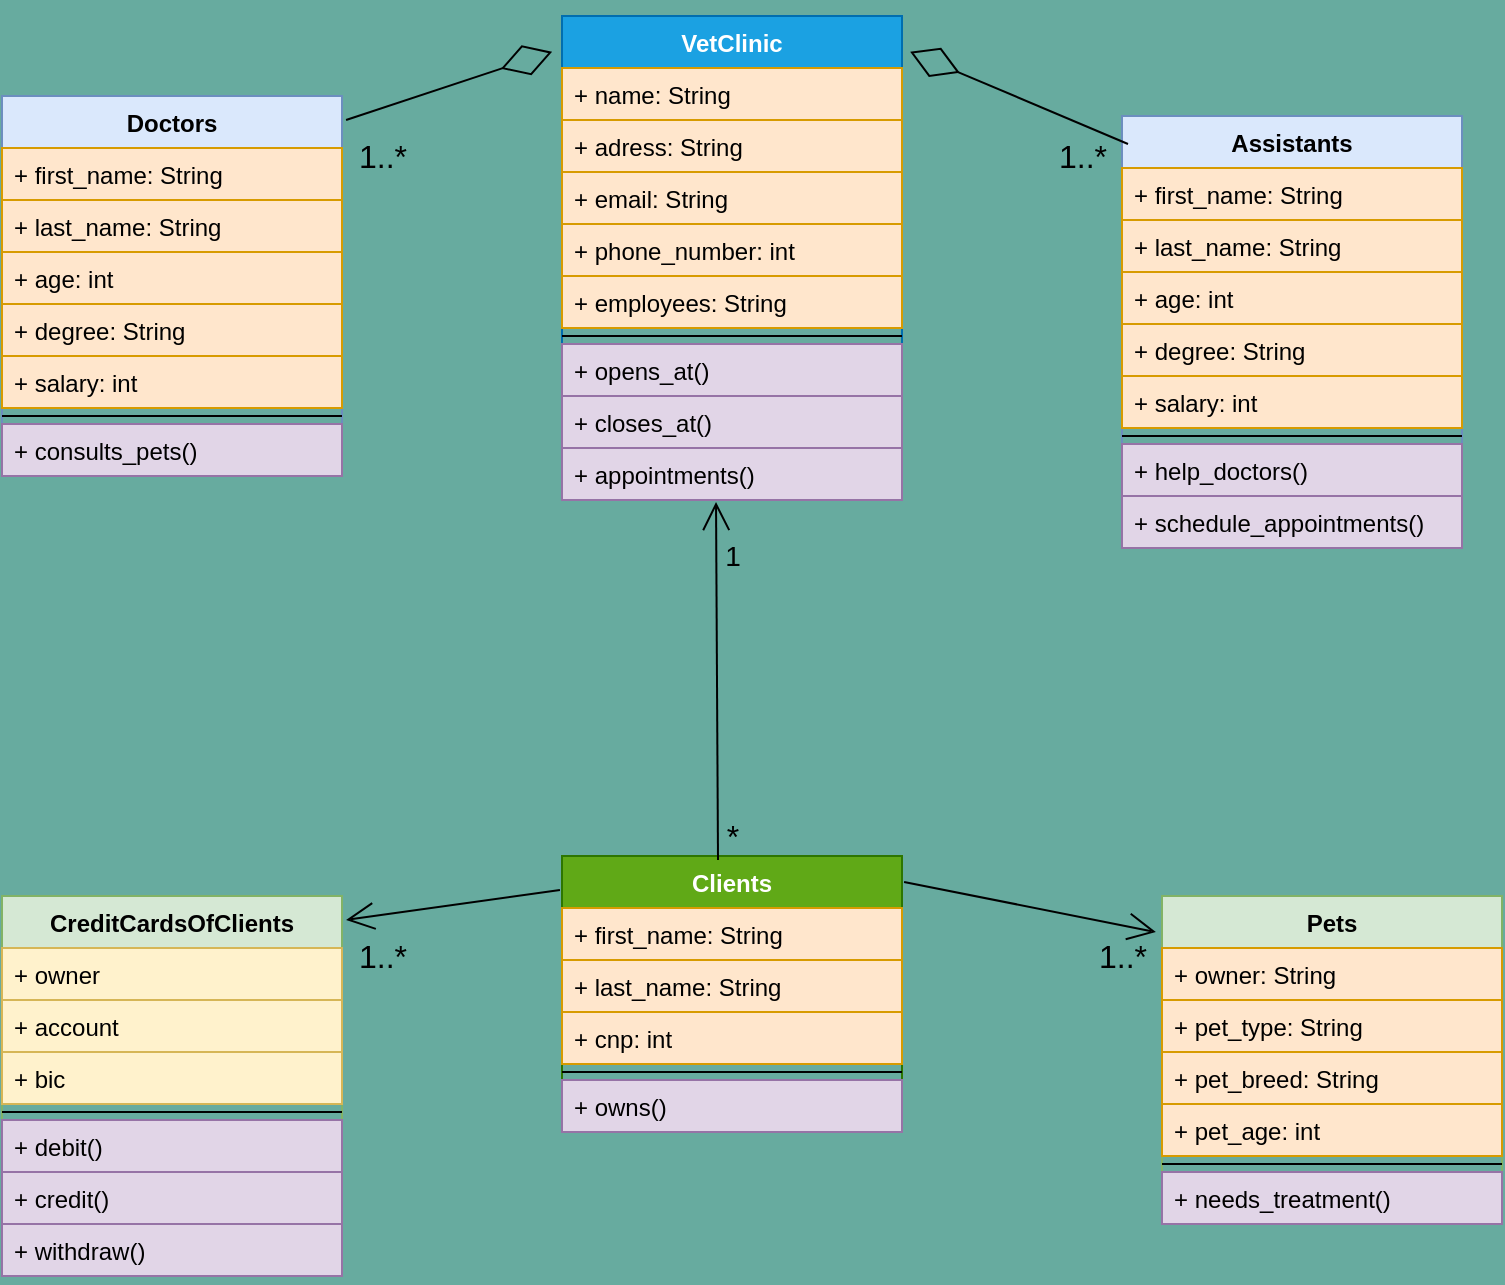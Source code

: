 <mxfile version="13.10.9" type="github">
  <diagram id="7tLhcnFR_-YWFYK9i4HX" name="ClassDiagram">
    <mxGraphModel dx="1422" dy="762" grid="1" gridSize="10" guides="1" tooltips="1" connect="1" arrows="1" fold="1" page="1" pageScale="1" pageWidth="827" pageHeight="1169" background="#67AB9F" math="0" shadow="0">
      <root>
        <mxCell id="2jnJ9HJd9OfUZj2SuI70-0" />
        <mxCell id="2jnJ9HJd9OfUZj2SuI70-1" parent="2jnJ9HJd9OfUZj2SuI70-0" />
        <mxCell id="pqq-e4tX1zYswBb4EWAp-2" value="Doctors" style="swimlane;fontStyle=1;align=center;verticalAlign=top;childLayout=stackLayout;horizontal=1;startSize=26;horizontalStack=0;resizeParent=1;resizeParentMax=0;resizeLast=0;collapsible=1;marginBottom=0;fillColor=#dae8fc;strokeColor=#6c8ebf;" parent="2jnJ9HJd9OfUZj2SuI70-1" vertex="1">
          <mxGeometry x="60" y="130" width="170" height="190" as="geometry" />
        </mxCell>
        <mxCell id="pqq-e4tX1zYswBb4EWAp-3" value="+ first_name: String" style="text;strokeColor=#d79b00;fillColor=#ffe6cc;align=left;verticalAlign=top;spacingLeft=4;spacingRight=4;overflow=hidden;rotatable=0;points=[[0,0.5],[1,0.5]];portConstraint=eastwest;" parent="pqq-e4tX1zYswBb4EWAp-2" vertex="1">
          <mxGeometry y="26" width="170" height="26" as="geometry" />
        </mxCell>
        <mxCell id="pqq-e4tX1zYswBb4EWAp-10" value="+ last_name: String" style="text;strokeColor=#d79b00;fillColor=#ffe6cc;align=left;verticalAlign=top;spacingLeft=4;spacingRight=4;overflow=hidden;rotatable=0;points=[[0,0.5],[1,0.5]];portConstraint=eastwest;" parent="pqq-e4tX1zYswBb4EWAp-2" vertex="1">
          <mxGeometry y="52" width="170" height="26" as="geometry" />
        </mxCell>
        <mxCell id="pqq-e4tX1zYswBb4EWAp-46" value="+ age: int" style="text;strokeColor=#d79b00;fillColor=#ffe6cc;align=left;verticalAlign=top;spacingLeft=4;spacingRight=4;overflow=hidden;rotatable=0;points=[[0,0.5],[1,0.5]];portConstraint=eastwest;" parent="pqq-e4tX1zYswBb4EWAp-2" vertex="1">
          <mxGeometry y="78" width="170" height="26" as="geometry" />
        </mxCell>
        <mxCell id="geAe2I1A-DyMrMw-oqyO-0" value="+ degree: String" style="text;strokeColor=#d79b00;fillColor=#ffe6cc;align=left;verticalAlign=top;spacingLeft=4;spacingRight=4;overflow=hidden;rotatable=0;points=[[0,0.5],[1,0.5]];portConstraint=eastwest;" parent="pqq-e4tX1zYswBb4EWAp-2" vertex="1">
          <mxGeometry y="104" width="170" height="26" as="geometry" />
        </mxCell>
        <mxCell id="pqq-e4tX1zYswBb4EWAp-54" value="+ salary: int" style="text;strokeColor=#d79b00;fillColor=#ffe6cc;align=left;verticalAlign=top;spacingLeft=4;spacingRight=4;overflow=hidden;rotatable=0;points=[[0,0.5],[1,0.5]];portConstraint=eastwest;" parent="pqq-e4tX1zYswBb4EWAp-2" vertex="1">
          <mxGeometry y="130" width="170" height="26" as="geometry" />
        </mxCell>
        <mxCell id="pqq-e4tX1zYswBb4EWAp-4" value="" style="line;strokeWidth=1;fillColor=none;align=left;verticalAlign=middle;spacingTop=-1;spacingLeft=3;spacingRight=3;rotatable=0;labelPosition=right;points=[];portConstraint=eastwest;" parent="pqq-e4tX1zYswBb4EWAp-2" vertex="1">
          <mxGeometry y="156" width="170" height="8" as="geometry" />
        </mxCell>
        <mxCell id="pqq-e4tX1zYswBb4EWAp-5" value="+ consults_pets()" style="text;strokeColor=#9673a6;fillColor=#e1d5e7;align=left;verticalAlign=top;spacingLeft=4;spacingRight=4;overflow=hidden;rotatable=0;points=[[0,0.5],[1,0.5]];portConstraint=eastwest;" parent="pqq-e4tX1zYswBb4EWAp-2" vertex="1">
          <mxGeometry y="164" width="170" height="26" as="geometry" />
        </mxCell>
        <mxCell id="pqq-e4tX1zYswBb4EWAp-21" value="CreditCardsOfClients" style="swimlane;fontStyle=1;align=center;verticalAlign=top;childLayout=stackLayout;horizontal=1;startSize=26;horizontalStack=0;resizeParent=1;resizeParentMax=0;resizeLast=0;collapsible=1;marginBottom=0;fillColor=#d5e8d4;strokeColor=#82b366;" parent="2jnJ9HJd9OfUZj2SuI70-1" vertex="1">
          <mxGeometry x="60" y="530" width="170" height="190" as="geometry" />
        </mxCell>
        <mxCell id="pqq-e4tX1zYswBb4EWAp-22" value="+ owner" style="text;strokeColor=#d6b656;fillColor=#fff2cc;align=left;verticalAlign=top;spacingLeft=4;spacingRight=4;overflow=hidden;rotatable=0;points=[[0,0.5],[1,0.5]];portConstraint=eastwest;" parent="pqq-e4tX1zYswBb4EWAp-21" vertex="1">
          <mxGeometry y="26" width="170" height="26" as="geometry" />
        </mxCell>
        <mxCell id="pqq-e4tX1zYswBb4EWAp-23" value="+ account" style="text;strokeColor=#d6b656;fillColor=#fff2cc;align=left;verticalAlign=top;spacingLeft=4;spacingRight=4;overflow=hidden;rotatable=0;points=[[0,0.5],[1,0.5]];portConstraint=eastwest;" parent="pqq-e4tX1zYswBb4EWAp-21" vertex="1">
          <mxGeometry y="52" width="170" height="26" as="geometry" />
        </mxCell>
        <mxCell id="pqq-e4tX1zYswBb4EWAp-49" value="+ bic" style="text;strokeColor=#d6b656;fillColor=#fff2cc;align=left;verticalAlign=top;spacingLeft=4;spacingRight=4;overflow=hidden;rotatable=0;points=[[0,0.5],[1,0.5]];portConstraint=eastwest;" parent="pqq-e4tX1zYswBb4EWAp-21" vertex="1">
          <mxGeometry y="78" width="170" height="26" as="geometry" />
        </mxCell>
        <mxCell id="pqq-e4tX1zYswBb4EWAp-24" value="" style="line;strokeWidth=1;fillColor=none;align=left;verticalAlign=middle;spacingTop=-1;spacingLeft=3;spacingRight=3;rotatable=0;labelPosition=right;points=[];portConstraint=eastwest;" parent="pqq-e4tX1zYswBb4EWAp-21" vertex="1">
          <mxGeometry y="104" width="170" height="8" as="geometry" />
        </mxCell>
        <mxCell id="pqq-e4tX1zYswBb4EWAp-25" value="+ debit()" style="text;strokeColor=#9673a6;fillColor=#e1d5e7;align=left;verticalAlign=top;spacingLeft=4;spacingRight=4;overflow=hidden;rotatable=0;points=[[0,0.5],[1,0.5]];portConstraint=eastwest;" parent="pqq-e4tX1zYswBb4EWAp-21" vertex="1">
          <mxGeometry y="112" width="170" height="26" as="geometry" />
        </mxCell>
        <mxCell id="pqq-e4tX1zYswBb4EWAp-51" value="+ credit()" style="text;strokeColor=#9673a6;fillColor=#e1d5e7;align=left;verticalAlign=top;spacingLeft=4;spacingRight=4;overflow=hidden;rotatable=0;points=[[0,0.5],[1,0.5]];portConstraint=eastwest;" parent="pqq-e4tX1zYswBb4EWAp-21" vertex="1">
          <mxGeometry y="138" width="170" height="26" as="geometry" />
        </mxCell>
        <mxCell id="pqq-e4tX1zYswBb4EWAp-52" value="+ withdraw()" style="text;strokeColor=#9673a6;fillColor=#e1d5e7;align=left;verticalAlign=top;spacingLeft=4;spacingRight=4;overflow=hidden;rotatable=0;points=[[0,0.5],[1,0.5]];portConstraint=eastwest;" parent="pqq-e4tX1zYswBb4EWAp-21" vertex="1">
          <mxGeometry y="164" width="170" height="26" as="geometry" />
        </mxCell>
        <mxCell id="pqq-e4tX1zYswBb4EWAp-26" value="Pets" style="swimlane;fontStyle=1;align=center;verticalAlign=top;childLayout=stackLayout;horizontal=1;startSize=26;horizontalStack=0;resizeParent=1;resizeParentMax=0;resizeLast=0;collapsible=1;marginBottom=0;fillColor=#d5e8d4;strokeColor=#82b366;" parent="2jnJ9HJd9OfUZj2SuI70-1" vertex="1">
          <mxGeometry x="640" y="530" width="170" height="164" as="geometry" />
        </mxCell>
        <mxCell id="pqq-e4tX1zYswBb4EWAp-27" value="+ owner: String" style="text;strokeColor=#d79b00;fillColor=#ffe6cc;align=left;verticalAlign=top;spacingLeft=4;spacingRight=4;overflow=hidden;rotatable=0;points=[[0,0.5],[1,0.5]];portConstraint=eastwest;" parent="pqq-e4tX1zYswBb4EWAp-26" vertex="1">
          <mxGeometry y="26" width="170" height="26" as="geometry" />
        </mxCell>
        <mxCell id="pqq-e4tX1zYswBb4EWAp-28" value="+ pet_type: String" style="text;strokeColor=#d79b00;fillColor=#ffe6cc;align=left;verticalAlign=top;spacingLeft=4;spacingRight=4;overflow=hidden;rotatable=0;points=[[0,0.5],[1,0.5]];portConstraint=eastwest;" parent="pqq-e4tX1zYswBb4EWAp-26" vertex="1">
          <mxGeometry y="52" width="170" height="26" as="geometry" />
        </mxCell>
        <mxCell id="pqq-e4tX1zYswBb4EWAp-47" value="+ pet_breed: String" style="text;strokeColor=#d79b00;fillColor=#ffe6cc;align=left;verticalAlign=top;spacingLeft=4;spacingRight=4;overflow=hidden;rotatable=0;points=[[0,0.5],[1,0.5]];portConstraint=eastwest;" parent="pqq-e4tX1zYswBb4EWAp-26" vertex="1">
          <mxGeometry y="78" width="170" height="26" as="geometry" />
        </mxCell>
        <mxCell id="pqq-e4tX1zYswBb4EWAp-48" value="+ pet_age: int" style="text;strokeColor=#d79b00;fillColor=#ffe6cc;align=left;verticalAlign=top;spacingLeft=4;spacingRight=4;overflow=hidden;rotatable=0;points=[[0,0.5],[1,0.5]];portConstraint=eastwest;" parent="pqq-e4tX1zYswBb4EWAp-26" vertex="1">
          <mxGeometry y="104" width="170" height="26" as="geometry" />
        </mxCell>
        <mxCell id="pqq-e4tX1zYswBb4EWAp-29" value="" style="line;strokeWidth=1;fillColor=none;align=left;verticalAlign=middle;spacingTop=-1;spacingLeft=3;spacingRight=3;rotatable=0;labelPosition=right;points=[];portConstraint=eastwest;" parent="pqq-e4tX1zYswBb4EWAp-26" vertex="1">
          <mxGeometry y="130" width="170" height="8" as="geometry" />
        </mxCell>
        <mxCell id="pqq-e4tX1zYswBb4EWAp-30" value="+ needs_treatment()" style="text;strokeColor=#9673a6;fillColor=#e1d5e7;align=left;verticalAlign=top;spacingLeft=4;spacingRight=4;overflow=hidden;rotatable=0;points=[[0,0.5],[1,0.5]];portConstraint=eastwest;" parent="pqq-e4tX1zYswBb4EWAp-26" vertex="1">
          <mxGeometry y="138" width="170" height="26" as="geometry" />
        </mxCell>
        <mxCell id="pqq-e4tX1zYswBb4EWAp-31" value="VetClinic" style="swimlane;fontStyle=1;align=center;verticalAlign=top;childLayout=stackLayout;horizontal=1;startSize=26;horizontalStack=0;resizeParent=1;resizeParentMax=0;resizeLast=0;collapsible=1;marginBottom=0;fillColor=#1ba1e2;strokeColor=#006EAF;fontColor=#ffffff;" parent="2jnJ9HJd9OfUZj2SuI70-1" vertex="1">
          <mxGeometry x="340" y="90" width="170" height="242" as="geometry" />
        </mxCell>
        <mxCell id="pqq-e4tX1zYswBb4EWAp-70" value="+ name: String" style="text;strokeColor=#d79b00;fillColor=#ffe6cc;align=left;verticalAlign=top;spacingLeft=4;spacingRight=4;overflow=hidden;rotatable=0;points=[[0,0.5],[1,0.5]];portConstraint=eastwest;" parent="pqq-e4tX1zYswBb4EWAp-31" vertex="1">
          <mxGeometry y="26" width="170" height="26" as="geometry" />
        </mxCell>
        <mxCell id="pqq-e4tX1zYswBb4EWAp-74" value="+ adress: String" style="text;strokeColor=#d79b00;fillColor=#ffe6cc;align=left;verticalAlign=top;spacingLeft=4;spacingRight=4;overflow=hidden;rotatable=0;points=[[0,0.5],[1,0.5]];portConstraint=eastwest;" parent="pqq-e4tX1zYswBb4EWAp-31" vertex="1">
          <mxGeometry y="52" width="170" height="26" as="geometry" />
        </mxCell>
        <mxCell id="pqq-e4tX1zYswBb4EWAp-32" value="+ email: String" style="text;strokeColor=#d79b00;fillColor=#ffe6cc;align=left;verticalAlign=top;spacingLeft=4;spacingRight=4;overflow=hidden;rotatable=0;points=[[0,0.5],[1,0.5]];portConstraint=eastwest;" parent="pqq-e4tX1zYswBb4EWAp-31" vertex="1">
          <mxGeometry y="78" width="170" height="26" as="geometry" />
        </mxCell>
        <mxCell id="pqq-e4tX1zYswBb4EWAp-33" value="+ phone_number: int" style="text;strokeColor=#d79b00;fillColor=#ffe6cc;align=left;verticalAlign=top;spacingLeft=4;spacingRight=4;overflow=hidden;rotatable=0;points=[[0,0.5],[1,0.5]];portConstraint=eastwest;" parent="pqq-e4tX1zYswBb4EWAp-31" vertex="1">
          <mxGeometry y="104" width="170" height="26" as="geometry" />
        </mxCell>
        <mxCell id="pqq-e4tX1zYswBb4EWAp-56" value="+ employees: String" style="text;strokeColor=#d79b00;fillColor=#ffe6cc;align=left;verticalAlign=top;spacingLeft=4;spacingRight=4;overflow=hidden;rotatable=0;points=[[0,0.5],[1,0.5]];portConstraint=eastwest;" parent="pqq-e4tX1zYswBb4EWAp-31" vertex="1">
          <mxGeometry y="130" width="170" height="26" as="geometry" />
        </mxCell>
        <mxCell id="pqq-e4tX1zYswBb4EWAp-34" value="" style="line;strokeWidth=1;fillColor=none;align=left;verticalAlign=middle;spacingTop=-1;spacingLeft=3;spacingRight=3;rotatable=0;labelPosition=right;points=[];portConstraint=eastwest;" parent="pqq-e4tX1zYswBb4EWAp-31" vertex="1">
          <mxGeometry y="156" width="170" height="8" as="geometry" />
        </mxCell>
        <mxCell id="pqq-e4tX1zYswBb4EWAp-35" value="+ opens_at()" style="text;strokeColor=#9673a6;fillColor=#e1d5e7;align=left;verticalAlign=top;spacingLeft=4;spacingRight=4;overflow=hidden;rotatable=0;points=[[0,0.5],[1,0.5]];portConstraint=eastwest;" parent="pqq-e4tX1zYswBb4EWAp-31" vertex="1">
          <mxGeometry y="164" width="170" height="26" as="geometry" />
        </mxCell>
        <mxCell id="pqq-e4tX1zYswBb4EWAp-77" value="+ closes_at()" style="text;strokeColor=#9673a6;fillColor=#e1d5e7;align=left;verticalAlign=top;spacingLeft=4;spacingRight=4;overflow=hidden;rotatable=0;points=[[0,0.5],[1,0.5]];portConstraint=eastwest;" parent="pqq-e4tX1zYswBb4EWAp-31" vertex="1">
          <mxGeometry y="190" width="170" height="26" as="geometry" />
        </mxCell>
        <mxCell id="pqq-e4tX1zYswBb4EWAp-78" value="+ appointments()" style="text;strokeColor=#9673a6;fillColor=#e1d5e7;align=left;verticalAlign=top;spacingLeft=4;spacingRight=4;overflow=hidden;rotatable=0;points=[[0,0.5],[1,0.5]];portConstraint=eastwest;" parent="pqq-e4tX1zYswBb4EWAp-31" vertex="1">
          <mxGeometry y="216" width="170" height="26" as="geometry" />
        </mxCell>
        <mxCell id="pqq-e4tX1zYswBb4EWAp-36" value="Assistants" style="swimlane;fontStyle=1;align=center;verticalAlign=top;childLayout=stackLayout;horizontal=1;startSize=26;horizontalStack=0;resizeParent=1;resizeParentMax=0;resizeLast=0;collapsible=1;marginBottom=0;fillColor=#dae8fc;strokeColor=#6c8ebf;" parent="2jnJ9HJd9OfUZj2SuI70-1" vertex="1">
          <mxGeometry x="620" y="140" width="170" height="216" as="geometry" />
        </mxCell>
        <mxCell id="pqq-e4tX1zYswBb4EWAp-37" value="+ first_name: String" style="text;strokeColor=#d79b00;fillColor=#ffe6cc;align=left;verticalAlign=top;spacingLeft=4;spacingRight=4;overflow=hidden;rotatable=0;points=[[0,0.5],[1,0.5]];portConstraint=eastwest;" parent="pqq-e4tX1zYswBb4EWAp-36" vertex="1">
          <mxGeometry y="26" width="170" height="26" as="geometry" />
        </mxCell>
        <mxCell id="pqq-e4tX1zYswBb4EWAp-53" value="+ last_name: String" style="text;strokeColor=#d79b00;fillColor=#ffe6cc;align=left;verticalAlign=top;spacingLeft=4;spacingRight=4;overflow=hidden;rotatable=0;points=[[0,0.5],[1,0.5]];portConstraint=eastwest;" parent="pqq-e4tX1zYswBb4EWAp-36" vertex="1">
          <mxGeometry y="52" width="170" height="26" as="geometry" />
        </mxCell>
        <mxCell id="pqq-e4tX1zYswBb4EWAp-38" value="+ age: int" style="text;strokeColor=#d79b00;fillColor=#ffe6cc;align=left;verticalAlign=top;spacingLeft=4;spacingRight=4;overflow=hidden;rotatable=0;points=[[0,0.5],[1,0.5]];portConstraint=eastwest;" parent="pqq-e4tX1zYswBb4EWAp-36" vertex="1">
          <mxGeometry y="78" width="170" height="26" as="geometry" />
        </mxCell>
        <mxCell id="pqq-e4tX1zYswBb4EWAp-55" value="+ degree: String" style="text;strokeColor=#d79b00;fillColor=#ffe6cc;align=left;verticalAlign=top;spacingLeft=4;spacingRight=4;overflow=hidden;rotatable=0;points=[[0,0.5],[1,0.5]];portConstraint=eastwest;" parent="pqq-e4tX1zYswBb4EWAp-36" vertex="1">
          <mxGeometry y="104" width="170" height="26" as="geometry" />
        </mxCell>
        <mxCell id="geAe2I1A-DyMrMw-oqyO-1" value="+ salary: int" style="text;strokeColor=#d79b00;fillColor=#ffe6cc;align=left;verticalAlign=top;spacingLeft=4;spacingRight=4;overflow=hidden;rotatable=0;points=[[0,0.5],[1,0.5]];portConstraint=eastwest;" parent="pqq-e4tX1zYswBb4EWAp-36" vertex="1">
          <mxGeometry y="130" width="170" height="26" as="geometry" />
        </mxCell>
        <mxCell id="pqq-e4tX1zYswBb4EWAp-39" value="" style="line;strokeWidth=1;fillColor=none;align=left;verticalAlign=middle;spacingTop=-1;spacingLeft=3;spacingRight=3;rotatable=0;labelPosition=right;points=[];portConstraint=eastwest;" parent="pqq-e4tX1zYswBb4EWAp-36" vertex="1">
          <mxGeometry y="156" width="170" height="8" as="geometry" />
        </mxCell>
        <mxCell id="pqq-e4tX1zYswBb4EWAp-40" value="+ help_doctors()" style="text;strokeColor=#9673a6;fillColor=#e1d5e7;align=left;verticalAlign=top;spacingLeft=4;spacingRight=4;overflow=hidden;rotatable=0;points=[[0,0.5],[1,0.5]];portConstraint=eastwest;" parent="pqq-e4tX1zYswBb4EWAp-36" vertex="1">
          <mxGeometry y="164" width="170" height="26" as="geometry" />
        </mxCell>
        <mxCell id="pqq-e4tX1zYswBb4EWAp-81" value="+ schedule_appointments()" style="text;strokeColor=#9673a6;fillColor=#e1d5e7;align=left;verticalAlign=top;spacingLeft=4;spacingRight=4;overflow=hidden;rotatable=0;points=[[0,0.5],[1,0.5]];portConstraint=eastwest;" parent="pqq-e4tX1zYswBb4EWAp-36" vertex="1">
          <mxGeometry y="190" width="170" height="26" as="geometry" />
        </mxCell>
        <mxCell id="pqq-e4tX1zYswBb4EWAp-41" value="Clients" style="swimlane;fontStyle=1;align=center;verticalAlign=top;childLayout=stackLayout;horizontal=1;startSize=26;horizontalStack=0;resizeParent=1;resizeParentMax=0;resizeLast=0;collapsible=1;marginBottom=0;fillColor=#60a917;strokeColor=#2D7600;fontColor=#ffffff;" parent="2jnJ9HJd9OfUZj2SuI70-1" vertex="1">
          <mxGeometry x="340" y="510" width="170" height="138" as="geometry" />
        </mxCell>
        <mxCell id="pqq-e4tX1zYswBb4EWAp-42" value="+ first_name: String" style="text;strokeColor=#d79b00;fillColor=#ffe6cc;align=left;verticalAlign=top;spacingLeft=4;spacingRight=4;overflow=hidden;rotatable=0;points=[[0,0.5],[1,0.5]];portConstraint=eastwest;" parent="pqq-e4tX1zYswBb4EWAp-41" vertex="1">
          <mxGeometry y="26" width="170" height="26" as="geometry" />
        </mxCell>
        <mxCell id="pqq-e4tX1zYswBb4EWAp-43" value="+ last_name: String" style="text;strokeColor=#d79b00;fillColor=#ffe6cc;align=left;verticalAlign=top;spacingLeft=4;spacingRight=4;overflow=hidden;rotatable=0;points=[[0,0.5],[1,0.5]];portConstraint=eastwest;" parent="pqq-e4tX1zYswBb4EWAp-41" vertex="1">
          <mxGeometry y="52" width="170" height="26" as="geometry" />
        </mxCell>
        <mxCell id="pqq-e4tX1zYswBb4EWAp-50" value="+ cnp: int" style="text;strokeColor=#d79b00;fillColor=#ffe6cc;align=left;verticalAlign=top;spacingLeft=4;spacingRight=4;overflow=hidden;rotatable=0;points=[[0,0.5],[1,0.5]];portConstraint=eastwest;" parent="pqq-e4tX1zYswBb4EWAp-41" vertex="1">
          <mxGeometry y="78" width="170" height="26" as="geometry" />
        </mxCell>
        <mxCell id="pqq-e4tX1zYswBb4EWAp-44" value="" style="line;strokeWidth=1;fillColor=none;align=left;verticalAlign=middle;spacingTop=-1;spacingLeft=3;spacingRight=3;rotatable=0;labelPosition=right;points=[];portConstraint=eastwest;" parent="pqq-e4tX1zYswBb4EWAp-41" vertex="1">
          <mxGeometry y="104" width="170" height="8" as="geometry" />
        </mxCell>
        <mxCell id="pqq-e4tX1zYswBb4EWAp-45" value="+ owns()" style="text;strokeColor=#9673a6;fillColor=#e1d5e7;align=left;verticalAlign=top;spacingLeft=4;spacingRight=4;overflow=hidden;rotatable=0;points=[[0,0.5],[1,0.5]];portConstraint=eastwest;" parent="pqq-e4tX1zYswBb4EWAp-41" vertex="1">
          <mxGeometry y="112" width="170" height="26" as="geometry" />
        </mxCell>
        <mxCell id="pqq-e4tX1zYswBb4EWAp-84" value="1" style="text;html=1;resizable=0;autosize=1;align=center;verticalAlign=middle;points=[];fillColor=none;strokeColor=none;rounded=0;fontSize=14;" parent="2jnJ9HJd9OfUZj2SuI70-1" vertex="1">
          <mxGeometry x="415" y="350" width="20" height="20" as="geometry" />
        </mxCell>
        <mxCell id="pqq-e4tX1zYswBb4EWAp-85" value="*" style="text;html=1;resizable=0;autosize=1;align=center;verticalAlign=middle;points=[];fillColor=none;strokeColor=none;rounded=0;fontSize=16;strokeWidth=3;" parent="2jnJ9HJd9OfUZj2SuI70-1" vertex="1">
          <mxGeometry x="415" y="490" width="20" height="20" as="geometry" />
        </mxCell>
        <mxCell id="pqq-e4tX1zYswBb4EWAp-87" value="1..*" style="text;html=1;resizable=0;autosize=1;align=center;verticalAlign=middle;points=[];fillColor=none;strokeColor=none;rounded=0;fontSize=16;" parent="2jnJ9HJd9OfUZj2SuI70-1" vertex="1">
          <mxGeometry x="600" y="550" width="40" height="20" as="geometry" />
        </mxCell>
        <mxCell id="pqq-e4tX1zYswBb4EWAp-89" value="1..*" style="text;html=1;resizable=0;autosize=1;align=center;verticalAlign=middle;points=[];fillColor=none;strokeColor=none;rounded=0;fontSize=16;" parent="2jnJ9HJd9OfUZj2SuI70-1" vertex="1">
          <mxGeometry x="230" y="550" width="40" height="20" as="geometry" />
        </mxCell>
        <mxCell id="pqq-e4tX1zYswBb4EWAp-90" value="1..*" style="text;html=1;resizable=0;autosize=1;align=center;verticalAlign=middle;points=[];fillColor=none;strokeColor=none;rounded=0;fontSize=16;" parent="2jnJ9HJd9OfUZj2SuI70-1" vertex="1">
          <mxGeometry x="230" y="150" width="40" height="20" as="geometry" />
        </mxCell>
        <mxCell id="pqq-e4tX1zYswBb4EWAp-91" value="1..*" style="text;html=1;resizable=0;autosize=1;align=center;verticalAlign=middle;points=[];fillColor=none;strokeColor=none;rounded=0;fontSize=16;" parent="2jnJ9HJd9OfUZj2SuI70-1" vertex="1">
          <mxGeometry x="580" y="150" width="40" height="20" as="geometry" />
        </mxCell>
        <mxCell id="geAe2I1A-DyMrMw-oqyO-3" value="" style="endArrow=open;endFill=1;endSize=12;html=1;strokeWidth=1;fontSize=16;align=left;exitX=-0.006;exitY=0.123;exitDx=0;exitDy=0;exitPerimeter=0;entryX=1.012;entryY=0.063;entryDx=0;entryDy=0;entryPerimeter=0;" parent="2jnJ9HJd9OfUZj2SuI70-1" source="pqq-e4tX1zYswBb4EWAp-41" target="pqq-e4tX1zYswBb4EWAp-21" edge="1">
          <mxGeometry width="160" relative="1" as="geometry">
            <mxPoint x="160" y="450" as="sourcePoint" />
            <mxPoint x="320" y="450" as="targetPoint" />
          </mxGeometry>
        </mxCell>
        <mxCell id="geAe2I1A-DyMrMw-oqyO-4" value="" style="endArrow=open;endFill=1;endSize=12;html=1;strokeWidth=1;fontSize=16;align=left;entryX=-0.018;entryY=0.11;entryDx=0;entryDy=0;entryPerimeter=0;exitX=1.006;exitY=0.094;exitDx=0;exitDy=0;exitPerimeter=0;" parent="2jnJ9HJd9OfUZj2SuI70-1" source="pqq-e4tX1zYswBb4EWAp-41" target="pqq-e4tX1zYswBb4EWAp-26" edge="1">
          <mxGeometry width="160" relative="1" as="geometry">
            <mxPoint x="330" y="390" as="sourcePoint" />
            <mxPoint x="490" y="390" as="targetPoint" />
          </mxGeometry>
        </mxCell>
        <mxCell id="geAe2I1A-DyMrMw-oqyO-5" value="" style="endArrow=diamondThin;endFill=0;endSize=24;html=1;strokeWidth=1;fontSize=16;align=left;exitX=1.012;exitY=0.063;exitDx=0;exitDy=0;exitPerimeter=0;entryX=-0.029;entryY=0.074;entryDx=0;entryDy=0;entryPerimeter=0;" parent="2jnJ9HJd9OfUZj2SuI70-1" source="pqq-e4tX1zYswBb4EWAp-2" target="pqq-e4tX1zYswBb4EWAp-31" edge="1">
          <mxGeometry width="160" relative="1" as="geometry">
            <mxPoint x="330" y="390" as="sourcePoint" />
            <mxPoint x="490" y="390" as="targetPoint" />
          </mxGeometry>
        </mxCell>
        <mxCell id="geAe2I1A-DyMrMw-oqyO-6" value="" style="endArrow=diamondThin;endFill=0;endSize=24;html=1;strokeWidth=1;fontSize=16;align=left;entryX=1.024;entryY=0.074;entryDx=0;entryDy=0;entryPerimeter=0;exitX=1.075;exitY=0.2;exitDx=0;exitDy=0;exitPerimeter=0;" parent="2jnJ9HJd9OfUZj2SuI70-1" source="pqq-e4tX1zYswBb4EWAp-91" target="pqq-e4tX1zYswBb4EWAp-31" edge="1">
          <mxGeometry width="160" relative="1" as="geometry">
            <mxPoint x="330" y="390" as="sourcePoint" />
            <mxPoint x="490" y="390" as="targetPoint" />
          </mxGeometry>
        </mxCell>
        <mxCell id="geAe2I1A-DyMrMw-oqyO-7" value="" style="endArrow=open;endFill=1;endSize=12;html=1;strokeWidth=1;fontSize=16;align=left;exitX=0.15;exitY=1.1;exitDx=0;exitDy=0;exitPerimeter=0;entryX=0.453;entryY=1.038;entryDx=0;entryDy=0;entryPerimeter=0;" parent="2jnJ9HJd9OfUZj2SuI70-1" source="pqq-e4tX1zYswBb4EWAp-85" target="pqq-e4tX1zYswBb4EWAp-78" edge="1">
          <mxGeometry width="160" relative="1" as="geometry">
            <mxPoint x="330" y="390" as="sourcePoint" />
            <mxPoint x="410" y="340" as="targetPoint" />
          </mxGeometry>
        </mxCell>
      </root>
    </mxGraphModel>
  </diagram>
</mxfile>
